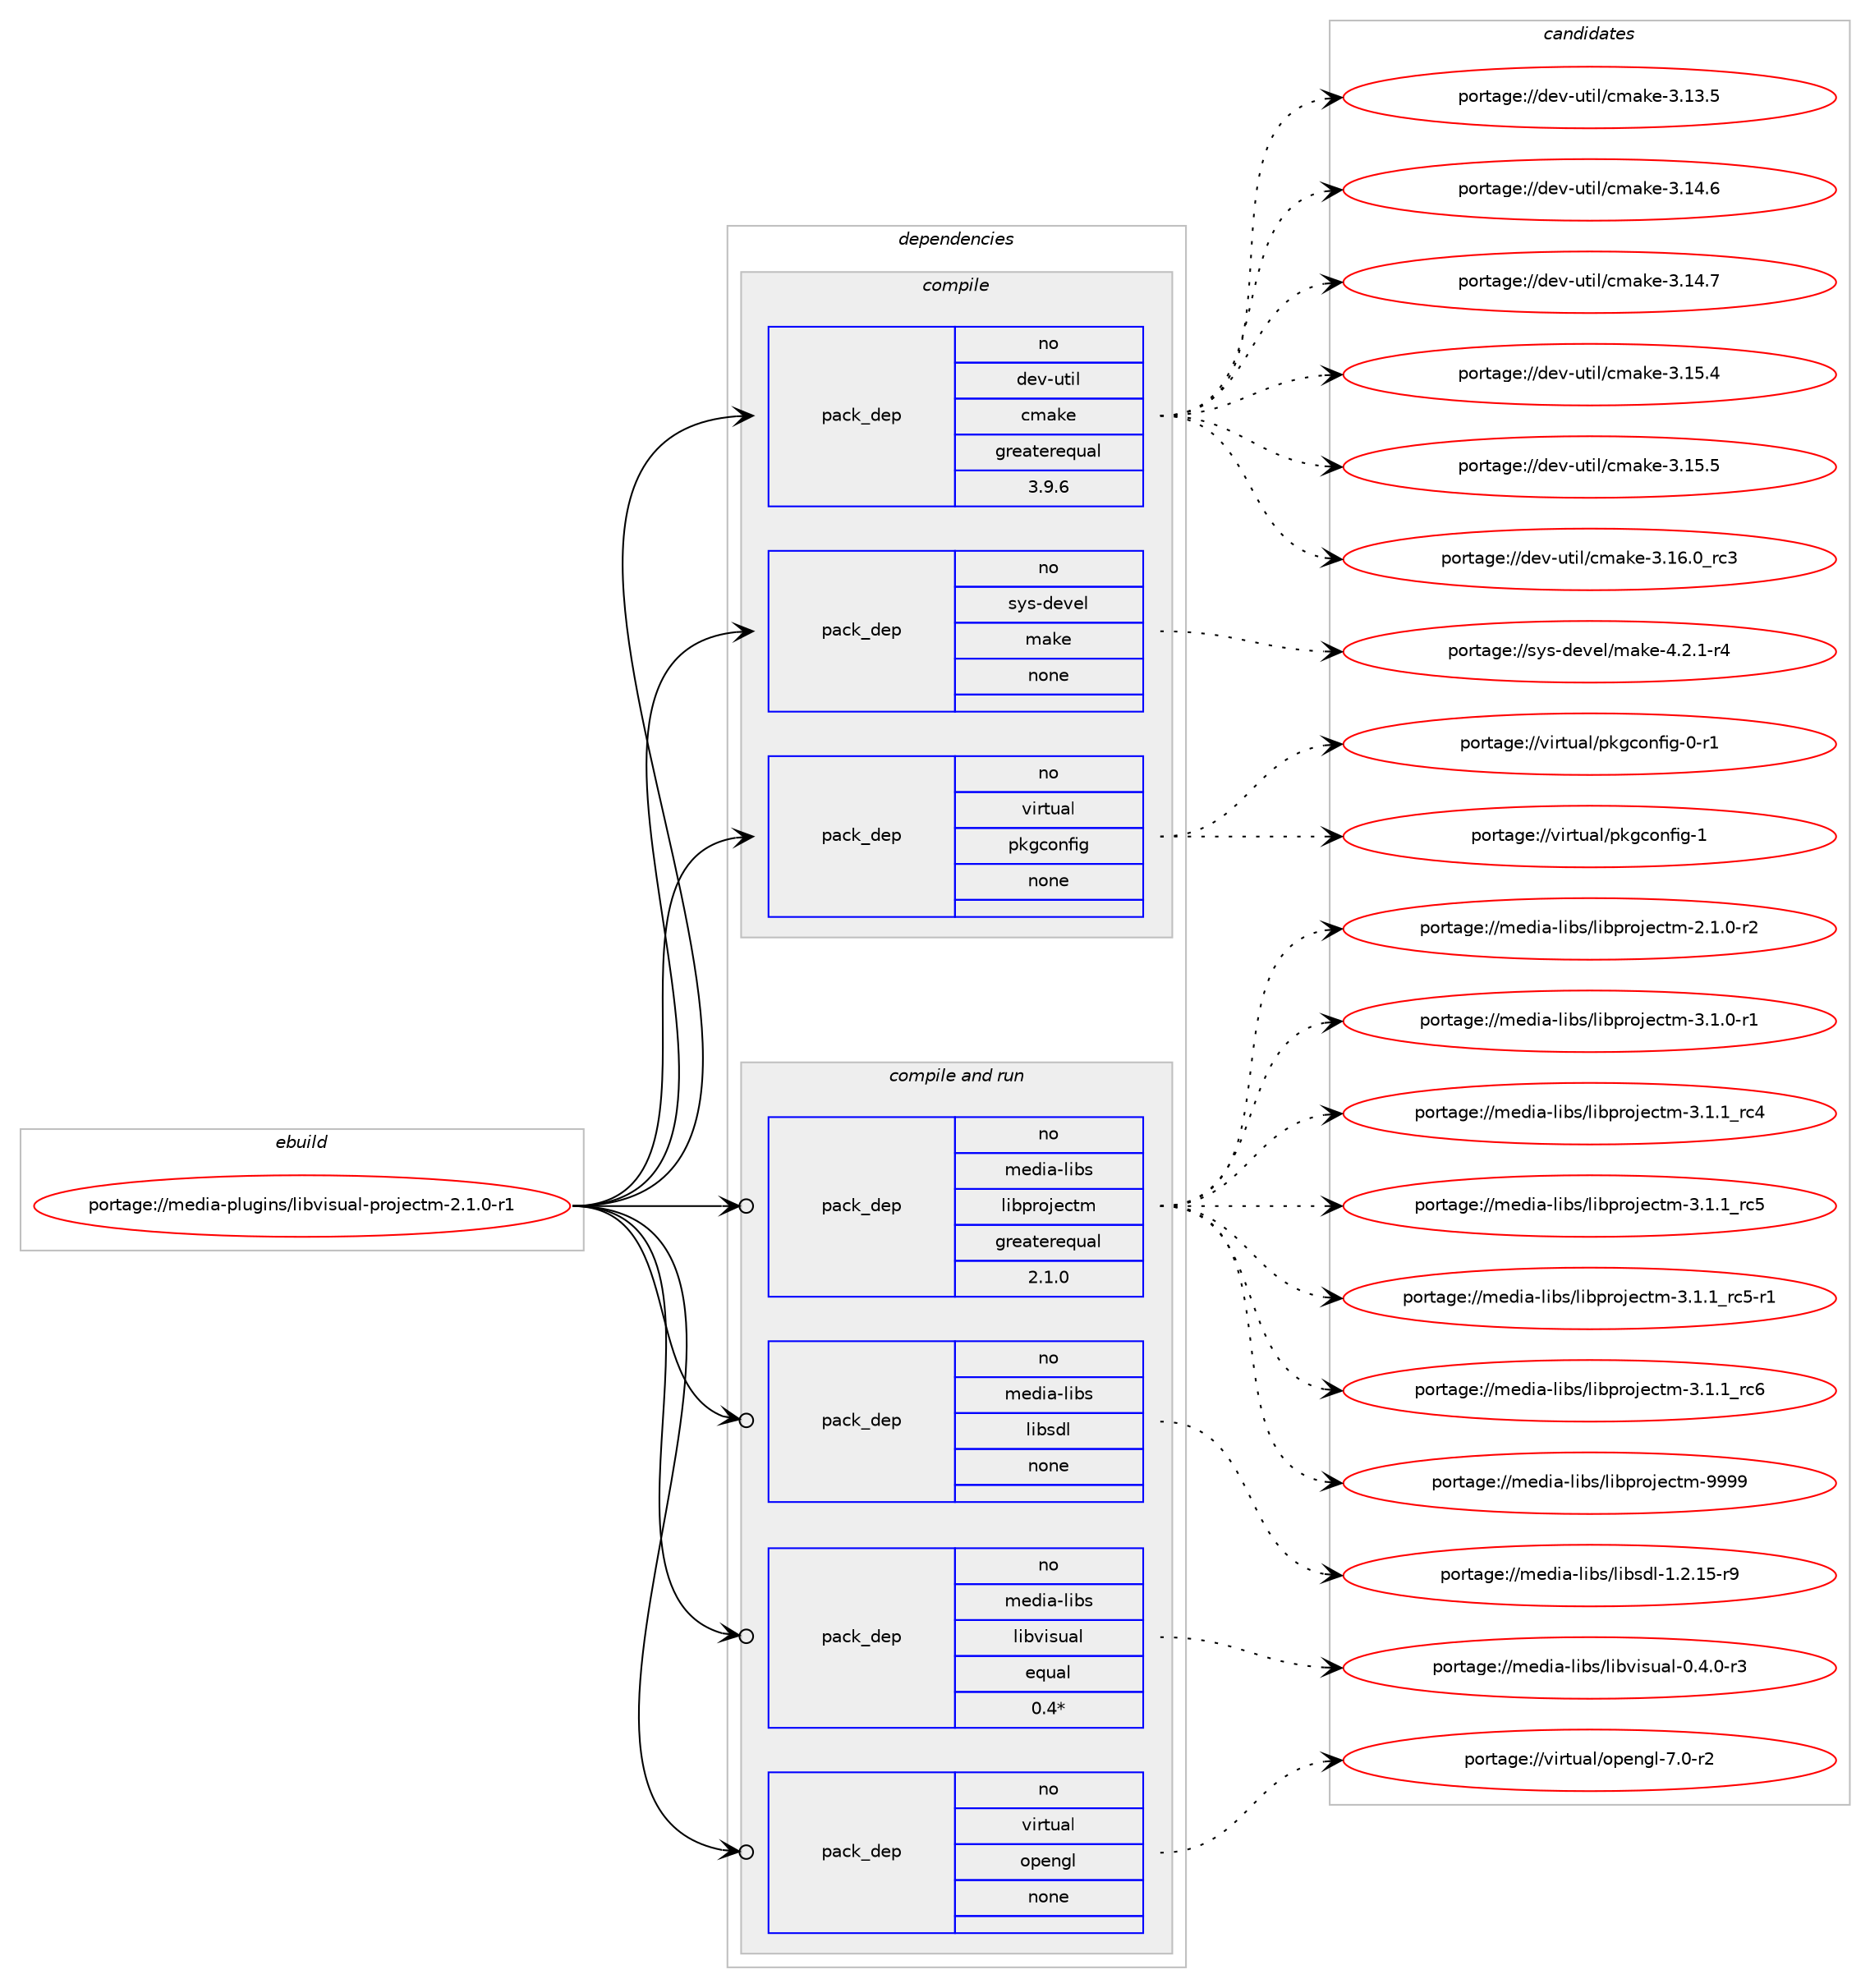 digraph prolog {

# *************
# Graph options
# *************

newrank=true;
concentrate=true;
compound=true;
graph [rankdir=LR,fontname=Helvetica,fontsize=10,ranksep=1.5];#, ranksep=2.5, nodesep=0.2];
edge  [arrowhead=vee];
node  [fontname=Helvetica,fontsize=10];

# **********
# The ebuild
# **********

subgraph cluster_leftcol {
color=gray;
rank=same;
label=<<i>ebuild</i>>;
id [label="portage://media-plugins/libvisual-projectm-2.1.0-r1", color=red, width=4, href="../media-plugins/libvisual-projectm-2.1.0-r1.svg"];
}

# ****************
# The dependencies
# ****************

subgraph cluster_midcol {
color=gray;
label=<<i>dependencies</i>>;
subgraph cluster_compile {
fillcolor="#eeeeee";
style=filled;
label=<<i>compile</i>>;
subgraph pack240774 {
dependency327790 [label=<<TABLE BORDER="0" CELLBORDER="1" CELLSPACING="0" CELLPADDING="4" WIDTH="220"><TR><TD ROWSPAN="6" CELLPADDING="30">pack_dep</TD></TR><TR><TD WIDTH="110">no</TD></TR><TR><TD>dev-util</TD></TR><TR><TD>cmake</TD></TR><TR><TD>greaterequal</TD></TR><TR><TD>3.9.6</TD></TR></TABLE>>, shape=none, color=blue];
}
id:e -> dependency327790:w [weight=20,style="solid",arrowhead="vee"];
subgraph pack240775 {
dependency327791 [label=<<TABLE BORDER="0" CELLBORDER="1" CELLSPACING="0" CELLPADDING="4" WIDTH="220"><TR><TD ROWSPAN="6" CELLPADDING="30">pack_dep</TD></TR><TR><TD WIDTH="110">no</TD></TR><TR><TD>sys-devel</TD></TR><TR><TD>make</TD></TR><TR><TD>none</TD></TR><TR><TD></TD></TR></TABLE>>, shape=none, color=blue];
}
id:e -> dependency327791:w [weight=20,style="solid",arrowhead="vee"];
subgraph pack240776 {
dependency327792 [label=<<TABLE BORDER="0" CELLBORDER="1" CELLSPACING="0" CELLPADDING="4" WIDTH="220"><TR><TD ROWSPAN="6" CELLPADDING="30">pack_dep</TD></TR><TR><TD WIDTH="110">no</TD></TR><TR><TD>virtual</TD></TR><TR><TD>pkgconfig</TD></TR><TR><TD>none</TD></TR><TR><TD></TD></TR></TABLE>>, shape=none, color=blue];
}
id:e -> dependency327792:w [weight=20,style="solid",arrowhead="vee"];
}
subgraph cluster_compileandrun {
fillcolor="#eeeeee";
style=filled;
label=<<i>compile and run</i>>;
subgraph pack240777 {
dependency327793 [label=<<TABLE BORDER="0" CELLBORDER="1" CELLSPACING="0" CELLPADDING="4" WIDTH="220"><TR><TD ROWSPAN="6" CELLPADDING="30">pack_dep</TD></TR><TR><TD WIDTH="110">no</TD></TR><TR><TD>media-libs</TD></TR><TR><TD>libprojectm</TD></TR><TR><TD>greaterequal</TD></TR><TR><TD>2.1.0</TD></TR></TABLE>>, shape=none, color=blue];
}
id:e -> dependency327793:w [weight=20,style="solid",arrowhead="odotvee"];
subgraph pack240778 {
dependency327794 [label=<<TABLE BORDER="0" CELLBORDER="1" CELLSPACING="0" CELLPADDING="4" WIDTH="220"><TR><TD ROWSPAN="6" CELLPADDING="30">pack_dep</TD></TR><TR><TD WIDTH="110">no</TD></TR><TR><TD>media-libs</TD></TR><TR><TD>libsdl</TD></TR><TR><TD>none</TD></TR><TR><TD></TD></TR></TABLE>>, shape=none, color=blue];
}
id:e -> dependency327794:w [weight=20,style="solid",arrowhead="odotvee"];
subgraph pack240779 {
dependency327795 [label=<<TABLE BORDER="0" CELLBORDER="1" CELLSPACING="0" CELLPADDING="4" WIDTH="220"><TR><TD ROWSPAN="6" CELLPADDING="30">pack_dep</TD></TR><TR><TD WIDTH="110">no</TD></TR><TR><TD>media-libs</TD></TR><TR><TD>libvisual</TD></TR><TR><TD>equal</TD></TR><TR><TD>0.4*</TD></TR></TABLE>>, shape=none, color=blue];
}
id:e -> dependency327795:w [weight=20,style="solid",arrowhead="odotvee"];
subgraph pack240780 {
dependency327796 [label=<<TABLE BORDER="0" CELLBORDER="1" CELLSPACING="0" CELLPADDING="4" WIDTH="220"><TR><TD ROWSPAN="6" CELLPADDING="30">pack_dep</TD></TR><TR><TD WIDTH="110">no</TD></TR><TR><TD>virtual</TD></TR><TR><TD>opengl</TD></TR><TR><TD>none</TD></TR><TR><TD></TD></TR></TABLE>>, shape=none, color=blue];
}
id:e -> dependency327796:w [weight=20,style="solid",arrowhead="odotvee"];
}
subgraph cluster_run {
fillcolor="#eeeeee";
style=filled;
label=<<i>run</i>>;
}
}

# **************
# The candidates
# **************

subgraph cluster_choices {
rank=same;
color=gray;
label=<<i>candidates</i>>;

subgraph choice240774 {
color=black;
nodesep=1;
choiceportage1001011184511711610510847991099710710145514649514653 [label="portage://dev-util/cmake-3.13.5", color=red, width=4,href="../dev-util/cmake-3.13.5.svg"];
choiceportage1001011184511711610510847991099710710145514649524654 [label="portage://dev-util/cmake-3.14.6", color=red, width=4,href="../dev-util/cmake-3.14.6.svg"];
choiceportage1001011184511711610510847991099710710145514649524655 [label="portage://dev-util/cmake-3.14.7", color=red, width=4,href="../dev-util/cmake-3.14.7.svg"];
choiceportage1001011184511711610510847991099710710145514649534652 [label="portage://dev-util/cmake-3.15.4", color=red, width=4,href="../dev-util/cmake-3.15.4.svg"];
choiceportage1001011184511711610510847991099710710145514649534653 [label="portage://dev-util/cmake-3.15.5", color=red, width=4,href="../dev-util/cmake-3.15.5.svg"];
choiceportage1001011184511711610510847991099710710145514649544648951149951 [label="portage://dev-util/cmake-3.16.0_rc3", color=red, width=4,href="../dev-util/cmake-3.16.0_rc3.svg"];
dependency327790:e -> choiceportage1001011184511711610510847991099710710145514649514653:w [style=dotted,weight="100"];
dependency327790:e -> choiceportage1001011184511711610510847991099710710145514649524654:w [style=dotted,weight="100"];
dependency327790:e -> choiceportage1001011184511711610510847991099710710145514649524655:w [style=dotted,weight="100"];
dependency327790:e -> choiceportage1001011184511711610510847991099710710145514649534652:w [style=dotted,weight="100"];
dependency327790:e -> choiceportage1001011184511711610510847991099710710145514649534653:w [style=dotted,weight="100"];
dependency327790:e -> choiceportage1001011184511711610510847991099710710145514649544648951149951:w [style=dotted,weight="100"];
}
subgraph choice240775 {
color=black;
nodesep=1;
choiceportage1151211154510010111810110847109971071014552465046494511452 [label="portage://sys-devel/make-4.2.1-r4", color=red, width=4,href="../sys-devel/make-4.2.1-r4.svg"];
dependency327791:e -> choiceportage1151211154510010111810110847109971071014552465046494511452:w [style=dotted,weight="100"];
}
subgraph choice240776 {
color=black;
nodesep=1;
choiceportage11810511411611797108471121071039911111010210510345484511449 [label="portage://virtual/pkgconfig-0-r1", color=red, width=4,href="../virtual/pkgconfig-0-r1.svg"];
choiceportage1181051141161179710847112107103991111101021051034549 [label="portage://virtual/pkgconfig-1", color=red, width=4,href="../virtual/pkgconfig-1.svg"];
dependency327792:e -> choiceportage11810511411611797108471121071039911111010210510345484511449:w [style=dotted,weight="100"];
dependency327792:e -> choiceportage1181051141161179710847112107103991111101021051034549:w [style=dotted,weight="100"];
}
subgraph choice240777 {
color=black;
nodesep=1;
choiceportage1091011001059745108105981154710810598112114111106101991161094550464946484511450 [label="portage://media-libs/libprojectm-2.1.0-r2", color=red, width=4,href="../media-libs/libprojectm-2.1.0-r2.svg"];
choiceportage1091011001059745108105981154710810598112114111106101991161094551464946484511449 [label="portage://media-libs/libprojectm-3.1.0-r1", color=red, width=4,href="../media-libs/libprojectm-3.1.0-r1.svg"];
choiceportage109101100105974510810598115471081059811211411110610199116109455146494649951149952 [label="portage://media-libs/libprojectm-3.1.1_rc4", color=red, width=4,href="../media-libs/libprojectm-3.1.1_rc4.svg"];
choiceportage109101100105974510810598115471081059811211411110610199116109455146494649951149953 [label="portage://media-libs/libprojectm-3.1.1_rc5", color=red, width=4,href="../media-libs/libprojectm-3.1.1_rc5.svg"];
choiceportage1091011001059745108105981154710810598112114111106101991161094551464946499511499534511449 [label="portage://media-libs/libprojectm-3.1.1_rc5-r1", color=red, width=4,href="../media-libs/libprojectm-3.1.1_rc5-r1.svg"];
choiceportage109101100105974510810598115471081059811211411110610199116109455146494649951149954 [label="portage://media-libs/libprojectm-3.1.1_rc6", color=red, width=4,href="../media-libs/libprojectm-3.1.1_rc6.svg"];
choiceportage1091011001059745108105981154710810598112114111106101991161094557575757 [label="portage://media-libs/libprojectm-9999", color=red, width=4,href="../media-libs/libprojectm-9999.svg"];
dependency327793:e -> choiceportage1091011001059745108105981154710810598112114111106101991161094550464946484511450:w [style=dotted,weight="100"];
dependency327793:e -> choiceportage1091011001059745108105981154710810598112114111106101991161094551464946484511449:w [style=dotted,weight="100"];
dependency327793:e -> choiceportage109101100105974510810598115471081059811211411110610199116109455146494649951149952:w [style=dotted,weight="100"];
dependency327793:e -> choiceportage109101100105974510810598115471081059811211411110610199116109455146494649951149953:w [style=dotted,weight="100"];
dependency327793:e -> choiceportage1091011001059745108105981154710810598112114111106101991161094551464946499511499534511449:w [style=dotted,weight="100"];
dependency327793:e -> choiceportage109101100105974510810598115471081059811211411110610199116109455146494649951149954:w [style=dotted,weight="100"];
dependency327793:e -> choiceportage1091011001059745108105981154710810598112114111106101991161094557575757:w [style=dotted,weight="100"];
}
subgraph choice240778 {
color=black;
nodesep=1;
choiceportage1091011001059745108105981154710810598115100108454946504649534511457 [label="portage://media-libs/libsdl-1.2.15-r9", color=red, width=4,href="../media-libs/libsdl-1.2.15-r9.svg"];
dependency327794:e -> choiceportage1091011001059745108105981154710810598115100108454946504649534511457:w [style=dotted,weight="100"];
}
subgraph choice240779 {
color=black;
nodesep=1;
choiceportage1091011001059745108105981154710810598118105115117971084548465246484511451 [label="portage://media-libs/libvisual-0.4.0-r3", color=red, width=4,href="../media-libs/libvisual-0.4.0-r3.svg"];
dependency327795:e -> choiceportage1091011001059745108105981154710810598118105115117971084548465246484511451:w [style=dotted,weight="100"];
}
subgraph choice240780 {
color=black;
nodesep=1;
choiceportage1181051141161179710847111112101110103108455546484511450 [label="portage://virtual/opengl-7.0-r2", color=red, width=4,href="../virtual/opengl-7.0-r2.svg"];
dependency327796:e -> choiceportage1181051141161179710847111112101110103108455546484511450:w [style=dotted,weight="100"];
}
}

}
